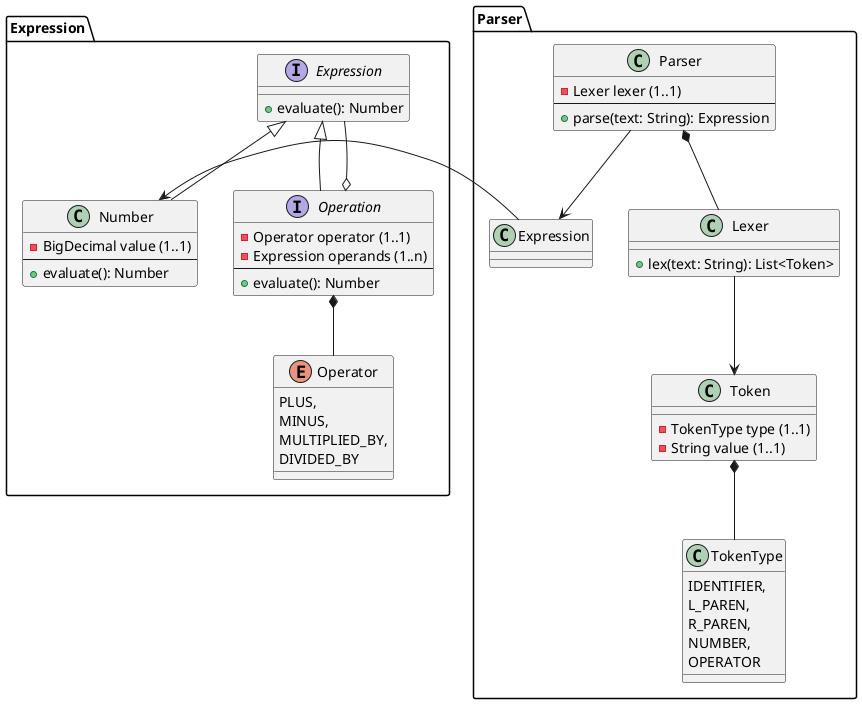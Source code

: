 @startuml

package Expression {

  interface Expression {
    +evaluate(): Number
  }

  interface Operation {
      -Operator operator (1..1)
      -Expression operands (1..n)
      --
      +evaluate(): Number
    }

  class Number {
    -BigDecimal value (1..1)
    --
    +evaluate(): Number
  }

  enum Operator {
    PLUS,
    MINUS,
    MULTIPLIED_BY,
    DIVIDED_BY
  }

  Operation o-down- Expression
  Operation *-down- Operator
  Number -up-|> Expression
  Operation -up-|> Expression
}

package Parser {
  class Parser {
    -Lexer lexer (1..1)
    --
    +parse(text: String): Expression
  }

  class Lexer {
    +lex(text: String): List<Token>
  }

  class Token {
    -TokenType type (1..1)
    -String value (1..1)
  }

  class TokenType {
    IDENTIFIER,
    L_PAREN,
    R_PAREN,
    NUMBER,
    OPERATOR
  }

  Parser *-down- Lexer
  Parser -down-> Expression
  Lexer -down-> Token
  Token *-down- TokenType
  Expression -left-> Number
}


@enduml